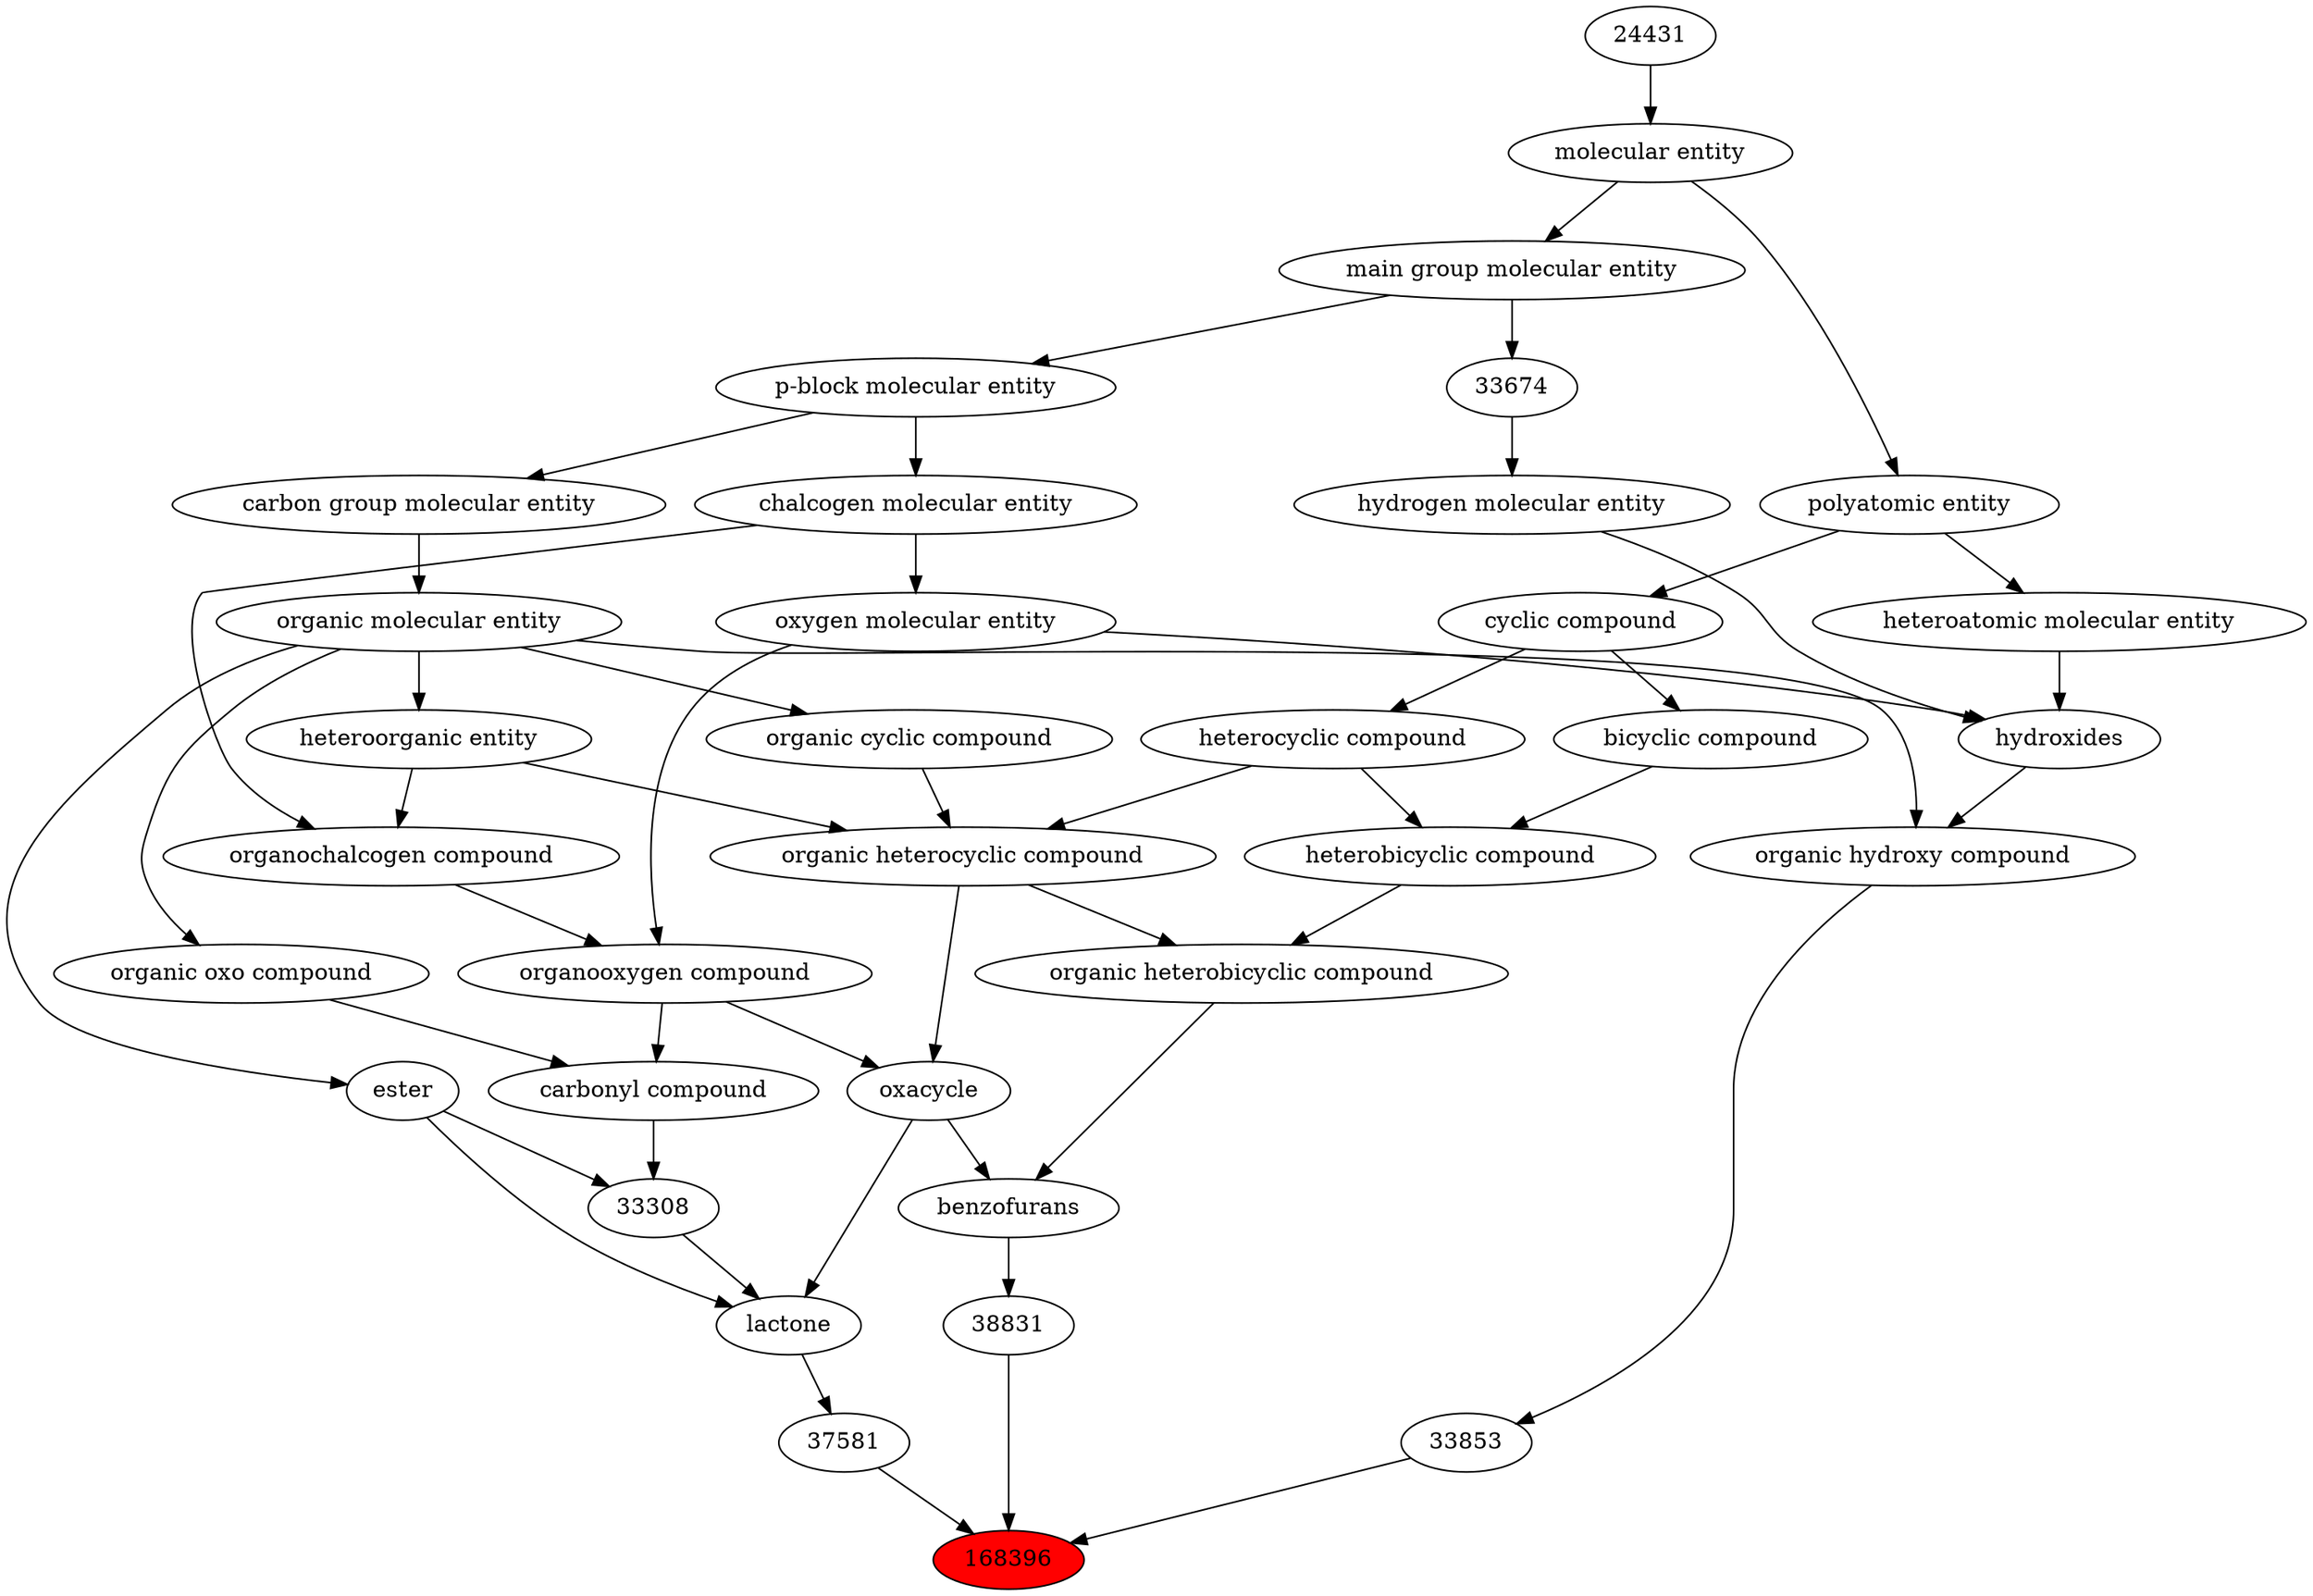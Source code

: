 digraph tree{ 
168396 [label="168396" fillcolor=red style=filled]
37581 -> 168396
33853 -> 168396
38831 -> 168396
37581 [label="37581"]
25000 -> 37581
33853 [label="33853"]
33822 -> 33853
38831 [label="38831"]
35259 -> 38831
25000 [label="lactone"]
33308 -> 25000
35701 -> 25000
38104 -> 25000
33822 [label="organic hydroxy compound"]
24651 -> 33822
50860 -> 33822
35259 [label="benzofurans"]
38104 -> 35259
27171 -> 35259
33308 [label="33308"]
36586 -> 33308
35701 -> 33308
35701 [label="ester"]
50860 -> 35701
38104 [label="oxacycle"]
24532 -> 38104
36963 -> 38104
24651 [label="hydroxides"]
25806 -> 24651
33608 -> 24651
37577 -> 24651
50860 [label="organic molecular entity"]
33582 -> 50860
27171 [label="organic heterobicyclic compound"]
33672 -> 27171
24532 -> 27171
36586 [label="carbonyl compound"]
36587 -> 36586
36963 -> 36586
24532 [label="organic heterocyclic compound"]
33285 -> 24532
33832 -> 24532
5686 -> 24532
36963 [label="organooxygen compound"]
36962 -> 36963
25806 -> 36963
25806 [label="oxygen molecular entity"]
33304 -> 25806
33608 [label="hydrogen molecular entity"]
33674 -> 33608
37577 [label="heteroatomic molecular entity"]
36357 -> 37577
33582 [label="carbon group molecular entity"]
33675 -> 33582
33672 [label="heterobicyclic compound"]
33636 -> 33672
5686 -> 33672
36587 [label="organic oxo compound"]
50860 -> 36587
33285 [label="heteroorganic entity"]
50860 -> 33285
33832 [label="organic cyclic compound"]
50860 -> 33832
5686 [label="heterocyclic compound"]
33595 -> 5686
36962 [label="organochalcogen compound"]
33285 -> 36962
33304 -> 36962
33304 [label="chalcogen molecular entity"]
33675 -> 33304
33674 [label="33674"]
33579 -> 33674
36357 [label="polyatomic entity"]
23367 -> 36357
33675 [label="p-block molecular entity"]
33579 -> 33675
33636 [label="bicyclic compound"]
33595 -> 33636
33595 [label="cyclic compound"]
36357 -> 33595
33579 [label="main group molecular entity"]
23367 -> 33579
23367 [label="molecular entity"]
24431 -> 23367
24431 [label="24431"]
}